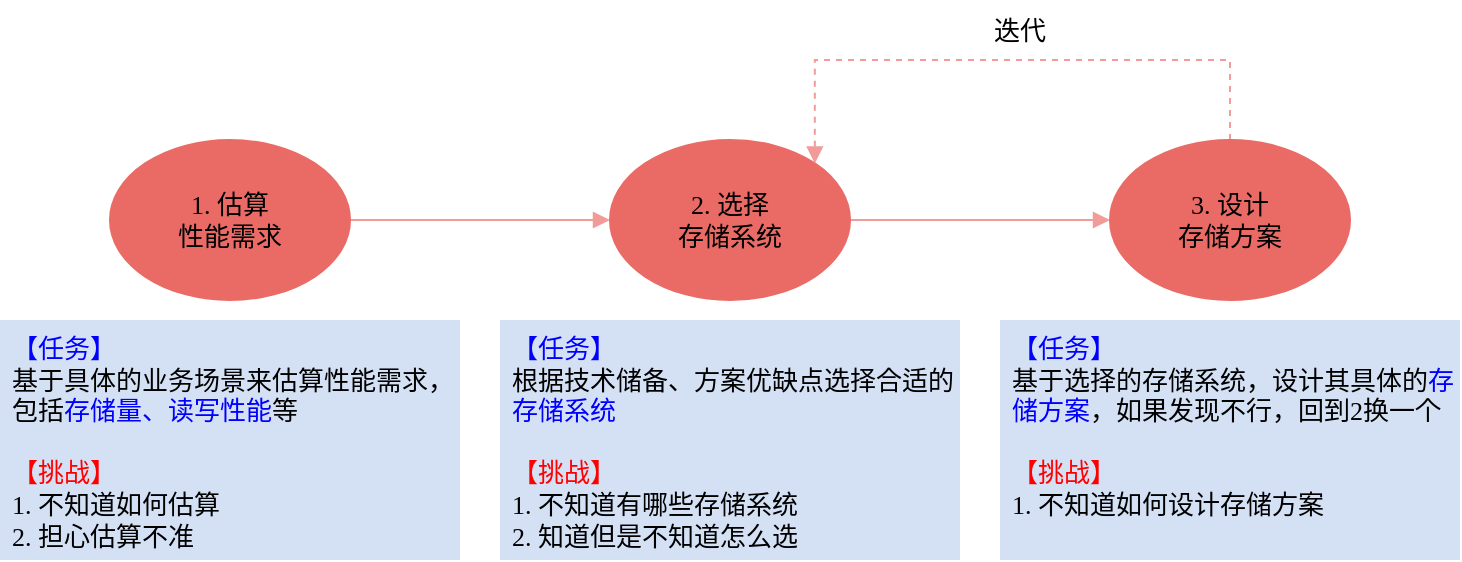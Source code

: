 <mxfile version="15.4.0" type="device" pages="9"><diagram id="Fu4EBCeR6cjjX1c1N6xg" name="Page-1"><mxGraphModel dx="1074" dy="954" grid="1" gridSize="10" guides="1" tooltips="1" connect="1" arrows="1" fold="1" page="1" pageScale="1" pageWidth="827" pageHeight="1169" math="0" shadow="0"><root><mxCell id="0"/><mxCell id="1" parent="0"/><mxCell id="uTWEm1vpcBjpSApE3KoW-8" style="edgeStyle=orthogonalEdgeStyle;rounded=0;orthogonalLoop=1;jettySize=auto;html=1;exitX=1;exitY=0.5;exitDx=0;exitDy=0;entryX=0;entryY=0.5;entryDx=0;entryDy=0;endArrow=block;endFill=1;fontSize=13;strokeColor=#F19C99;fontFamily=微软雅黑;" edge="1" parent="1" source="uTWEm1vpcBjpSApE3KoW-1" target="uTWEm1vpcBjpSApE3KoW-2"><mxGeometry relative="1" as="geometry"/></mxCell><mxCell id="uTWEm1vpcBjpSApE3KoW-1" value="1. 估算&lt;br style=&quot;font-size: 13px;&quot;&gt;性能需求" style="ellipse;whiteSpace=wrap;html=1;fontSize=13;fillColor=#EA6B66;strokeColor=#EA6B66;fontFamily=微软雅黑;" vertex="1" parent="1"><mxGeometry x="75" y="320" width="120" height="80" as="geometry"/></mxCell><mxCell id="uTWEm1vpcBjpSApE3KoW-9" style="edgeStyle=orthogonalEdgeStyle;rounded=0;orthogonalLoop=1;jettySize=auto;html=1;exitX=1;exitY=0.5;exitDx=0;exitDy=0;entryX=0;entryY=0.5;entryDx=0;entryDy=0;endArrow=block;endFill=1;fontSize=13;strokeColor=#F19C99;fontFamily=微软雅黑;" edge="1" parent="1" source="uTWEm1vpcBjpSApE3KoW-2" target="uTWEm1vpcBjpSApE3KoW-3"><mxGeometry relative="1" as="geometry"/></mxCell><mxCell id="uTWEm1vpcBjpSApE3KoW-2" value="2. 选择&lt;br style=&quot;font-size: 13px;&quot;&gt;存储系统" style="ellipse;whiteSpace=wrap;html=1;fontSize=13;fillColor=#EA6B66;strokeColor=#EA6B66;fontFamily=微软雅黑;" vertex="1" parent="1"><mxGeometry x="325" y="320" width="120" height="80" as="geometry"/></mxCell><mxCell id="uTWEm1vpcBjpSApE3KoW-10" style="edgeStyle=orthogonalEdgeStyle;rounded=0;orthogonalLoop=1;jettySize=auto;html=1;exitX=0.5;exitY=0;exitDx=0;exitDy=0;entryX=1;entryY=0;entryDx=0;entryDy=0;endArrow=block;endFill=1;fontSize=13;dashed=1;strokeColor=#F19C99;fontFamily=微软雅黑;" edge="1" parent="1" source="uTWEm1vpcBjpSApE3KoW-3" target="uTWEm1vpcBjpSApE3KoW-2"><mxGeometry relative="1" as="geometry"><Array as="points"><mxPoint x="590" y="280"/><mxPoint x="362" y="280"/></Array></mxGeometry></mxCell><mxCell id="uTWEm1vpcBjpSApE3KoW-3" value="3. 设计&lt;br style=&quot;font-size: 13px;&quot;&gt;存储方案" style="ellipse;whiteSpace=wrap;html=1;fontSize=13;fillColor=#EA6B66;strokeColor=#EA6B66;fontFamily=微软雅黑;" vertex="1" parent="1"><mxGeometry x="575" y="320" width="120" height="80" as="geometry"/></mxCell><mxCell id="uTWEm1vpcBjpSApE3KoW-5" value="&lt;font color=&quot;#0000ff&quot;&gt;【任务】&lt;/font&gt;&lt;br style=&quot;font-size: 13px&quot;&gt;基于具体的业务场景来估算性能需求，包括&lt;font color=&quot;#0000ff&quot;&gt;存储量、读写性能&lt;/font&gt;等&lt;br style=&quot;font-size: 13px&quot;&gt;&lt;br style=&quot;font-size: 13px&quot;&gt;&lt;font color=&quot;#ff0000&quot;&gt;【挑战】&lt;/font&gt;&lt;br style=&quot;font-size: 13px&quot;&gt;1. 不知道如何估算&lt;br style=&quot;font-size: 13px&quot;&gt;2. 担心估算不准" style="text;html=1;strokeColor=none;fillColor=#D4E1F5;align=left;verticalAlign=top;whiteSpace=wrap;rounded=0;fontSize=13;spacingLeft=4;spacingRight=3;fontFamily=微软雅黑;" vertex="1" parent="1"><mxGeometry x="20" y="410" width="230" height="120" as="geometry"/></mxCell><mxCell id="uTWEm1vpcBjpSApE3KoW-6" value="&lt;font color=&quot;#0000ff&quot;&gt;【任务】&lt;/font&gt;&lt;br style=&quot;font-size: 13px&quot;&gt;根据技术储备、方案优缺点选择合适的&lt;font color=&quot;#0000ff&quot;&gt;存储系统&lt;/font&gt;&lt;br style=&quot;font-size: 13px&quot;&gt;&lt;br style=&quot;font-size: 13px&quot;&gt;&lt;font color=&quot;#ff0000&quot;&gt;【挑战】&lt;/font&gt;&lt;br style=&quot;font-size: 13px&quot;&gt;1. 不知道有哪些存储系统&lt;br style=&quot;font-size: 13px&quot;&gt;2. 知道但是不知道怎么选" style="text;html=1;strokeColor=none;fillColor=#D4E1F5;align=left;verticalAlign=top;whiteSpace=wrap;rounded=0;fontSize=13;spacingLeft=4;spacingRight=3;fontFamily=微软雅黑;" vertex="1" parent="1"><mxGeometry x="270" y="410" width="230" height="120" as="geometry"/></mxCell><mxCell id="uTWEm1vpcBjpSApE3KoW-7" value="&lt;font color=&quot;#0000ff&quot;&gt;【任务】&lt;/font&gt;&lt;br style=&quot;font-size: 13px&quot;&gt;基于选择的存储系统，设计其具体的&lt;font color=&quot;#0000ff&quot;&gt;存储方案&lt;/font&gt;，如果发现不行，回到2换一个&lt;br style=&quot;font-size: 13px&quot;&gt;&lt;br style=&quot;font-size: 13px&quot;&gt;&lt;font color=&quot;#ff0000&quot;&gt;【挑战】&lt;/font&gt;&lt;br style=&quot;font-size: 13px&quot;&gt;1. 不知道如何设计存储方案" style="text;html=1;strokeColor=none;fillColor=#D4E1F5;align=left;verticalAlign=top;whiteSpace=wrap;rounded=0;fontSize=13;spacingLeft=4;spacingRight=0;fontFamily=微软雅黑;" vertex="1" parent="1"><mxGeometry x="520" y="410" width="230" height="120" as="geometry"/></mxCell><mxCell id="uTWEm1vpcBjpSApE3KoW-11" value="迭代" style="text;html=1;strokeColor=none;fillColor=none;align=center;verticalAlign=middle;whiteSpace=wrap;rounded=0;fontSize=13;fontFamily=微软雅黑;" vertex="1" parent="1"><mxGeometry x="500" y="250" width="60" height="30" as="geometry"/></mxCell></root></mxGraphModel></diagram><diagram id="szTef5pGvi8le0o8aJ3W" name="Page-2"><mxGraphModel dx="1074" dy="954" grid="1" gridSize="10" guides="1" tooltips="1" connect="1" arrows="1" fold="1" page="1" pageScale="1" pageWidth="827" pageHeight="1169" math="0" shadow="0"><root><mxCell id="glJ9SVf-aRQrPmxi1BbN-0"/><mxCell id="glJ9SVf-aRQrPmxi1BbN-1" parent="glJ9SVf-aRQrPmxi1BbN-0"/><mxCell id="SY8ddCzCDDklbcAoz7qj-8" value="&lt;b&gt;&lt;font style=&quot;font-size: 15px&quot;&gt;估算模型&lt;/font&gt;&lt;/b&gt;" style="rounded=0;whiteSpace=wrap;html=1;fontFamily=微软雅黑;fontSize=13;strokeColor=#E6E6E6;fillColor=#E6E6E6;verticalAlign=top;" vertex="1" parent="glJ9SVf-aRQrPmxi1BbN-1"><mxGeometry x="20" y="230" width="565" height="140" as="geometry"/></mxCell><mxCell id="SY8ddCzCDDklbcAoz7qj-9" style="edgeStyle=orthogonalEdgeStyle;rounded=0;orthogonalLoop=1;jettySize=auto;html=1;exitX=1;exitY=0.5;exitDx=0;exitDy=0;entryX=0;entryY=0.5;entryDx=0;entryDy=0;fontFamily=微软雅黑;fontSize=13;endArrow=block;endFill=1;strokeColor=#FFD966;" edge="1" parent="glJ9SVf-aRQrPmxi1BbN-1" source="SY8ddCzCDDklbcAoz7qj-0" target="SY8ddCzCDDklbcAoz7qj-1"><mxGeometry relative="1" as="geometry"><Array as="points"><mxPoint x="145" y="470"/><mxPoint x="145" y="430"/></Array></mxGeometry></mxCell><mxCell id="SY8ddCzCDDklbcAoz7qj-10" style="edgeStyle=orthogonalEdgeStyle;rounded=0;orthogonalLoop=1;jettySize=auto;html=1;exitX=1;exitY=0.5;exitDx=0;exitDy=0;entryX=0;entryY=0.5;entryDx=0;entryDy=0;fontFamily=微软雅黑;fontSize=13;endArrow=block;endFill=1;strokeColor=#FFD966;" edge="1" parent="glJ9SVf-aRQrPmxi1BbN-1" source="SY8ddCzCDDklbcAoz7qj-0" target="SY8ddCzCDDklbcAoz7qj-2"><mxGeometry relative="1" as="geometry"><Array as="points"><mxPoint x="145" y="470"/><mxPoint x="145" y="510"/></Array></mxGeometry></mxCell><mxCell id="SY8ddCzCDDklbcAoz7qj-0" value="架构师" style="ellipse;whiteSpace=wrap;html=1;aspect=fixed;fontFamily=微软雅黑;fontSize=13;strokeColor=#FF9999;fillColor=#FF9999;verticalAlign=middle;" vertex="1" parent="glJ9SVf-aRQrPmxi1BbN-1"><mxGeometry x="20" y="430" width="80" height="80" as="geometry"/></mxCell><mxCell id="SY8ddCzCDDklbcAoz7qj-1" value="2B业务：客户、解决方案架构师" style="rounded=0;whiteSpace=wrap;html=1;fontFamily=微软雅黑;fontSize=13;strokeColor=#D4E1F5;fillColor=#D4E1F5;verticalAlign=middle;align=left;spacingLeft=10;" vertex="1" parent="glJ9SVf-aRQrPmxi1BbN-1"><mxGeometry x="225" y="400" width="360" height="60" as="geometry"/></mxCell><mxCell id="SY8ddCzCDDklbcAoz7qj-2" value="2C业务：产品人员、运营人员、老板" style="rounded=0;whiteSpace=wrap;html=1;fontFamily=微软雅黑;fontSize=13;strokeColor=#D4E1F5;fillColor=#D4E1F5;verticalAlign=middle;align=left;spacingLeft=10;" vertex="1" parent="glJ9SVf-aRQrPmxi1BbN-1"><mxGeometry x="225" y="480" width="360" height="60" as="geometry"/></mxCell><mxCell id="SY8ddCzCDDklbcAoz7qj-6" style="edgeStyle=orthogonalEdgeStyle;rounded=0;orthogonalLoop=1;jettySize=auto;html=1;exitX=1;exitY=0.5;exitDx=0;exitDy=0;entryX=0;entryY=0.5;entryDx=0;entryDy=0;fontFamily=微软雅黑;fontSize=13;endArrow=block;endFill=1;strokeColor=#FF0000;" edge="1" parent="glJ9SVf-aRQrPmxi1BbN-1" source="SY8ddCzCDDklbcAoz7qj-3" target="SY8ddCzCDDklbcAoz7qj-4"><mxGeometry relative="1" as="geometry"/></mxCell><mxCell id="SY8ddCzCDDklbcAoz7qj-3" value="1.用户量预估" style="rounded=1;whiteSpace=wrap;html=1;fontFamily=微软雅黑;fontSize=13;strokeColor=#3399FF;fillColor=#3399FF;verticalAlign=middle;" vertex="1" parent="glJ9SVf-aRQrPmxi1BbN-1"><mxGeometry x="35" y="290" width="120" height="60" as="geometry"/></mxCell><mxCell id="SY8ddCzCDDklbcAoz7qj-7" style="edgeStyle=orthogonalEdgeStyle;rounded=0;orthogonalLoop=1;jettySize=auto;html=1;exitX=1;exitY=0.5;exitDx=0;exitDy=0;entryX=0;entryY=0.5;entryDx=0;entryDy=0;fontFamily=微软雅黑;fontSize=13;endArrow=block;endFill=1;strokeColor=#FF0000;" edge="1" parent="glJ9SVf-aRQrPmxi1BbN-1" source="SY8ddCzCDDklbcAoz7qj-4" target="SY8ddCzCDDklbcAoz7qj-5"><mxGeometry relative="1" as="geometry"/></mxCell><mxCell id="SY8ddCzCDDklbcAoz7qj-4" value="2.用户行为建模" style="rounded=1;whiteSpace=wrap;html=1;fontFamily=微软雅黑;fontSize=13;strokeColor=#3399FF;fillColor=#3399FF;verticalAlign=middle;" vertex="1" parent="glJ9SVf-aRQrPmxi1BbN-1"><mxGeometry x="245" y="290" width="120" height="60" as="geometry"/></mxCell><mxCell id="SY8ddCzCDDklbcAoz7qj-5" value="3.性能需求计算" style="rounded=1;whiteSpace=wrap;html=1;fontFamily=微软雅黑;fontSize=13;strokeColor=#3399FF;fillColor=#3399FF;verticalAlign=middle;" vertex="1" parent="glJ9SVf-aRQrPmxi1BbN-1"><mxGeometry x="445" y="290" width="120" height="60" as="geometry"/></mxCell><mxCell id="SY8ddCzCDDklbcAoz7qj-11" value="澄清" style="text;html=1;strokeColor=none;fillColor=none;align=center;verticalAlign=middle;whiteSpace=wrap;rounded=0;fontFamily=微软雅黑;fontSize=13;" vertex="1" parent="glJ9SVf-aRQrPmxi1BbN-1"><mxGeometry x="155" y="400" width="60" height="30" as="geometry"/></mxCell><mxCell id="SY8ddCzCDDklbcAoz7qj-13" value="决策" style="text;html=1;strokeColor=none;fillColor=none;align=center;verticalAlign=middle;whiteSpace=wrap;rounded=0;fontFamily=微软雅黑;fontSize=13;" vertex="1" parent="glJ9SVf-aRQrPmxi1BbN-1"><mxGeometry x="155" y="510" width="60" height="30" as="geometry"/></mxCell></root></mxGraphModel></diagram><diagram id="d0gQCPdOp0I-HI0-svj8" name="Page-3"><mxGraphModel dx="1074" dy="954" grid="1" gridSize="10" guides="1" tooltips="1" connect="1" arrows="1" fold="1" page="1" pageScale="1" pageWidth="827" pageHeight="1169" math="0" shadow="0"><root><mxCell id="-TieFjR3nxH-OKMPcfCV-0"/><mxCell id="-TieFjR3nxH-OKMPcfCV-1" parent="-TieFjR3nxH-OKMPcfCV-0"/><mxCell id="-TieFjR3nxH-OKMPcfCV-2" value="规划" style="ellipse;whiteSpace=wrap;html=1;aspect=fixed;fontFamily=微软雅黑;fontSize=13;strokeColor=#3399FF;fillColor=#3399FF;align=center;verticalAlign=middle;fontColor=#FFFFFF;" vertex="1" parent="-TieFjR3nxH-OKMPcfCV-1"><mxGeometry x="110" y="310" width="80" height="80" as="geometry"/></mxCell><mxCell id="-TieFjR3nxH-OKMPcfCV-3" value="推算" style="ellipse;whiteSpace=wrap;html=1;aspect=fixed;fontFamily=微软雅黑;fontSize=13;strokeColor=#3399FF;fillColor=#3399FF;align=center;verticalAlign=middle;fontColor=#FFFFFF;" vertex="1" parent="-TieFjR3nxH-OKMPcfCV-1"><mxGeometry x="330" y="310" width="80" height="80" as="geometry"/></mxCell><mxCell id="-TieFjR3nxH-OKMPcfCV-4" value="对比" style="ellipse;whiteSpace=wrap;html=1;aspect=fixed;fontFamily=微软雅黑;fontSize=13;strokeColor=#3399FF;fillColor=#3399FF;align=center;verticalAlign=middle;fontColor=#FFFFFF;" vertex="1" parent="-TieFjR3nxH-OKMPcfCV-1"><mxGeometry x="550" y="310" width="80" height="80" as="geometry"/></mxCell><mxCell id="-TieFjR3nxH-OKMPcfCV-5" value="根据成本、预算、目标等确定" style="rounded=0;whiteSpace=wrap;html=1;fontFamily=微软雅黑;fontSize=13;strokeColor=#D4E1F5;fillColor=#CCE5FF;align=center;verticalAlign=middle;fontColor=#EA6B66;" vertex="1" parent="-TieFjR3nxH-OKMPcfCV-1"><mxGeometry x="60" y="390" width="180" height="60" as="geometry"/></mxCell><mxCell id="-TieFjR3nxH-OKMPcfCV-6" value="基于已有数据推算" style="rounded=0;whiteSpace=wrap;html=1;fontFamily=微软雅黑;fontSize=13;strokeColor=#D4E1F5;fillColor=#CCE5FF;align=center;verticalAlign=middle;fontColor=#EA6B66;" vertex="1" parent="-TieFjR3nxH-OKMPcfCV-1"><mxGeometry x="280" y="390" width="180" height="60" as="geometry"/></mxCell><mxCell id="-TieFjR3nxH-OKMPcfCV-7" value="跟已有标杆进行对比" style="rounded=0;whiteSpace=wrap;html=1;fontFamily=微软雅黑;fontSize=13;strokeColor=#D4E1F5;fillColor=#CCE5FF;align=center;verticalAlign=middle;fontColor=#EA6B66;" vertex="1" parent="-TieFjR3nxH-OKMPcfCV-1"><mxGeometry x="500" y="390" width="180" height="60" as="geometry"/></mxCell></root></mxGraphModel></diagram><diagram id="cRifiCDYdwJU_tyQFwp_" name="Page-4"><mxGraphModel dx="1074" dy="954" grid="1" gridSize="10" guides="1" tooltips="1" connect="1" arrows="1" fold="1" page="1" pageScale="1" pageWidth="827" pageHeight="1169" math="0" shadow="0"><root><mxCell id="IaSHhVoX3cvteTvrpDxE-0"/><mxCell id="IaSHhVoX3cvteTvrpDxE-1" parent="IaSHhVoX3cvteTvrpDxE-0"/><mxCell id="IaSHhVoX3cvteTvrpDxE-2" value="行为" style="ellipse;whiteSpace=wrap;html=1;aspect=fixed;fontFamily=微软雅黑;fontSize=13;strokeColor=#3399FF;fillColor=#3399FF;align=center;verticalAlign=middle;fontColor=#FFFFFF;" vertex="1" parent="IaSHhVoX3cvteTvrpDxE-1"><mxGeometry x="110" y="310" width="80" height="80" as="geometry"/></mxCell><mxCell id="IaSHhVoX3cvteTvrpDxE-3" value="数量" style="ellipse;whiteSpace=wrap;html=1;aspect=fixed;fontFamily=微软雅黑;fontSize=13;strokeColor=#3399FF;fillColor=#3399FF;align=center;verticalAlign=middle;fontColor=#FFFFFF;" vertex="1" parent="IaSHhVoX3cvteTvrpDxE-1"><mxGeometry x="330" y="310" width="80" height="80" as="geometry"/></mxCell><mxCell id="IaSHhVoX3cvteTvrpDxE-4" value="频率" style="ellipse;whiteSpace=wrap;html=1;aspect=fixed;fontFamily=微软雅黑;fontSize=13;strokeColor=#3399FF;fillColor=#3399FF;align=center;verticalAlign=middle;fontColor=#FFFFFF;" vertex="1" parent="IaSHhVoX3cvteTvrpDxE-1"><mxGeometry x="550" y="310" width="80" height="80" as="geometry"/></mxCell><mxCell id="IaSHhVoX3cvteTvrpDxE-5" value="用户的典型行为" style="rounded=0;whiteSpace=wrap;html=1;fontFamily=微软雅黑;fontSize=13;strokeColor=#D4E1F5;fillColor=#CCE5FF;align=center;verticalAlign=middle;fontColor=#EA6B66;" vertex="1" parent="IaSHhVoX3cvteTvrpDxE-1"><mxGeometry x="60" y="390" width="180" height="60" as="geometry"/></mxCell><mxCell id="IaSHhVoX3cvteTvrpDxE-6" value="采取某种行为的用户数量" style="rounded=0;whiteSpace=wrap;html=1;fontFamily=微软雅黑;fontSize=13;strokeColor=#D4E1F5;fillColor=#CCE5FF;align=center;verticalAlign=middle;fontColor=#EA6B66;" vertex="1" parent="IaSHhVoX3cvteTvrpDxE-1"><mxGeometry x="280" y="390" width="180" height="60" as="geometry"/></mxCell><mxCell id="IaSHhVoX3cvteTvrpDxE-7" value="用户某种行为的频率" style="rounded=0;whiteSpace=wrap;html=1;fontFamily=微软雅黑;fontSize=13;strokeColor=#D4E1F5;fillColor=#CCE5FF;align=center;verticalAlign=middle;fontColor=#EA6B66;" vertex="1" parent="IaSHhVoX3cvteTvrpDxE-1"><mxGeometry x="500" y="390" width="180" height="60" as="geometry"/></mxCell></root></mxGraphModel></diagram><diagram id="GCzjeLYT0N6ZQCQ7u6Po" name="Page-5"><mxGraphModel dx="1074" dy="954" grid="1" gridSize="10" guides="1" tooltips="1" connect="1" arrows="1" fold="1" page="1" pageScale="1" pageWidth="827" pageHeight="1169" math="0" shadow="0"><root><mxCell id="ZMfM1bdO1T2Oabznd_tZ-0"/><mxCell id="ZMfM1bdO1T2Oabznd_tZ-1" parent="ZMfM1bdO1T2Oabznd_tZ-0"/><mxCell id="ZMfM1bdO1T2Oabznd_tZ-2" value="数据量" style="ellipse;whiteSpace=wrap;html=1;aspect=fixed;fontFamily=微软雅黑;fontSize=13;strokeColor=#3399FF;fillColor=#3399FF;align=center;verticalAlign=middle;fontColor=#FFFFFF;" vertex="1" parent="ZMfM1bdO1T2Oabznd_tZ-1"><mxGeometry x="95" y="310" width="80" height="80" as="geometry"/></mxCell><mxCell id="ZMfM1bdO1T2Oabznd_tZ-3" value="请求量" style="ellipse;whiteSpace=wrap;html=1;aspect=fixed;fontFamily=微软雅黑;fontSize=13;strokeColor=#3399FF;fillColor=#3399FF;align=center;verticalAlign=middle;fontColor=#FFFFFF;" vertex="1" parent="ZMfM1bdO1T2Oabznd_tZ-1"><mxGeometry x="345" y="310" width="80" height="80" as="geometry"/></mxCell><mxCell id="ZMfM1bdO1T2Oabznd_tZ-4" value="预留量" style="ellipse;whiteSpace=wrap;html=1;aspect=fixed;fontFamily=微软雅黑;fontSize=13;strokeColor=#EA6B66;fillColor=#EA6B66;align=center;verticalAlign=middle;fontColor=#FFFFFF;" vertex="1" parent="ZMfM1bdO1T2Oabznd_tZ-1"><mxGeometry x="595" y="310" width="80" height="80" as="geometry"/></mxCell><mxCell id="ZMfM1bdO1T2Oabznd_tZ-5" value="需要存储的数据总量（G）" style="rounded=0;whiteSpace=wrap;html=1;fontFamily=微软雅黑;fontSize=13;strokeColor=#D4E1F5;fillColor=#CCE5FF;align=center;verticalAlign=middle;fontColor=#EA6B66;" vertex="1" parent="ZMfM1bdO1T2Oabznd_tZ-1"><mxGeometry x="30" y="390" width="210" height="60" as="geometry"/></mxCell><mxCell id="ZMfM1bdO1T2Oabznd_tZ-6" value="对数据的读写请求量（TPS/QPS）" style="rounded=0;whiteSpace=wrap;html=1;fontFamily=微软雅黑;fontSize=13;strokeColor=#D4E1F5;fillColor=#CCE5FF;align=center;verticalAlign=middle;fontColor=#EA6B66;" vertex="1" parent="ZMfM1bdO1T2Oabznd_tZ-1"><mxGeometry x="280" y="390" width="210" height="60" as="geometry"/></mxCell><mxCell id="ZMfM1bdO1T2Oabznd_tZ-7" value="预留的增长空间" style="rounded=0;whiteSpace=wrap;html=1;fontFamily=微软雅黑;fontSize=13;strokeColor=#D4E1F5;fillColor=#CCE5FF;align=center;verticalAlign=middle;fontColor=#EA6B66;" vertex="1" parent="ZMfM1bdO1T2Oabznd_tZ-1"><mxGeometry x="530" y="390" width="210" height="60" as="geometry"/></mxCell><mxCell id="ZMfM1bdO1T2Oabznd_tZ-9" value="&lt;h1&gt;说明和技巧&lt;/h1&gt;&lt;p&gt;1. 并不是所有数据都一定要用同样的存储方式，例如当前数据和历史数据可以分开存储&lt;/p&gt;&lt;p&gt;2. TPS/QPS需要计算出以秒为单位的数值，并且计算“平均值”和“峰值”&lt;/p&gt;&lt;p&gt;3. 预留增长空间不能太大也不能太小，如果能做到线性伸缩是最好的&lt;/p&gt;" style="text;html=1;strokeColor=none;fillColor=none;spacing=5;spacingTop=-20;whiteSpace=wrap;overflow=hidden;rounded=0;fontFamily=微软雅黑;fontSize=13;fontColor=#000000;align=left;verticalAlign=middle;" vertex="1" parent="ZMfM1bdO1T2Oabznd_tZ-1"><mxGeometry x="30" y="470" width="710" height="130" as="geometry"/></mxCell></root></mxGraphModel></diagram><diagram id="EAbCfncqp3Lws7N4aVdN" name="Page-6"><mxGraphModel dx="1074" dy="954" grid="1" gridSize="10" guides="1" tooltips="1" connect="1" arrows="1" fold="1" page="1" pageScale="1" pageWidth="827" pageHeight="1169" math="0" shadow="0"><root><mxCell id="0WiGmtdo6qy5-X1slWS9-0"/><mxCell id="0WiGmtdo6qy5-X1slWS9-1" parent="0WiGmtdo6qy5-X1slWS9-0"/><mxCell id="0WiGmtdo6qy5-X1slWS9-9" style="edgeStyle=orthogonalEdgeStyle;rounded=0;orthogonalLoop=1;jettySize=auto;html=1;exitX=0.5;exitY=1;exitDx=0;exitDy=0;entryX=0.5;entryY=0;entryDx=0;entryDy=0;fontFamily=微软雅黑;fontSize=13;fontColor=#000000;endArrow=block;endFill=1;strokeColor=#FF99CC;" edge="1" parent="0WiGmtdo6qy5-X1slWS9-1" source="0WiGmtdo6qy5-X1slWS9-2" target="0WiGmtdo6qy5-X1slWS9-3"><mxGeometry relative="1" as="geometry"/></mxCell><mxCell id="0WiGmtdo6qy5-X1slWS9-2" value="存储性能估算结果" style="rounded=1;whiteSpace=wrap;html=1;fontFamily=微软雅黑;fontSize=13;fontColor=#000000;strokeColor=#D5E8D4;fillColor=#D5E8D4;align=center;verticalAlign=middle;" vertex="1" parent="0WiGmtdo6qy5-X1slWS9-1"><mxGeometry x="407.5" y="120" width="135" height="40" as="geometry"/></mxCell><mxCell id="0WiGmtdo6qy5-X1slWS9-10" style="edgeStyle=orthogonalEdgeStyle;rounded=0;orthogonalLoop=1;jettySize=auto;html=1;exitX=0;exitY=0.5;exitDx=0;exitDy=0;entryX=0.5;entryY=0;entryDx=0;entryDy=0;fontFamily=微软雅黑;fontSize=13;fontColor=#000000;endArrow=block;endFill=1;strokeColor=#FF99CC;" edge="1" parent="0WiGmtdo6qy5-X1slWS9-1" source="0WiGmtdo6qy5-X1slWS9-3" target="0WiGmtdo6qy5-X1slWS9-4"><mxGeometry relative="1" as="geometry"/></mxCell><mxCell id="0WiGmtdo6qy5-X1slWS9-14" style="edgeStyle=orthogonalEdgeStyle;rounded=0;orthogonalLoop=1;jettySize=auto;html=1;exitX=1;exitY=0.5;exitDx=0;exitDy=0;entryX=0.5;entryY=0;entryDx=0;entryDy=0;fontFamily=微软雅黑;fontSize=13;fontColor=#000000;endArrow=block;endFill=1;strokeColor=#FF99CC;" edge="1" parent="0WiGmtdo6qy5-X1slWS9-1" source="0WiGmtdo6qy5-X1slWS9-3" target="0WiGmtdo6qy5-X1slWS9-8"><mxGeometry relative="1" as="geometry"/></mxCell><mxCell id="0WiGmtdo6qy5-X1slWS9-3" value="单机能否&lt;font color=&quot;#3399ff&quot;&gt;存&lt;br&gt;储&lt;/font&gt;所有数据" style="rhombus;whiteSpace=wrap;html=1;fontFamily=微软雅黑;fontSize=13;fontColor=#000000;strokeColor=#F19C99;fillColor=#F19C99;align=center;verticalAlign=middle;" vertex="1" parent="0WiGmtdo6qy5-X1slWS9-1"><mxGeometry x="412.5" y="190" width="125" height="60" as="geometry"/></mxCell><mxCell id="0WiGmtdo6qy5-X1slWS9-11" style="edgeStyle=orthogonalEdgeStyle;rounded=0;orthogonalLoop=1;jettySize=auto;html=1;exitX=0;exitY=0.5;exitDx=0;exitDy=0;entryX=0.5;entryY=0;entryDx=0;entryDy=0;fontFamily=微软雅黑;fontSize=13;fontColor=#000000;endArrow=block;endFill=1;strokeColor=#FF99CC;" edge="1" parent="0WiGmtdo6qy5-X1slWS9-1" source="0WiGmtdo6qy5-X1slWS9-4" target="0WiGmtdo6qy5-X1slWS9-5"><mxGeometry relative="1" as="geometry"/></mxCell><mxCell id="0WiGmtdo6qy5-X1slWS9-15" style="edgeStyle=orthogonalEdgeStyle;rounded=0;orthogonalLoop=1;jettySize=auto;html=1;exitX=1;exitY=0.5;exitDx=0;exitDy=0;entryX=0.5;entryY=0;entryDx=0;entryDy=0;fontFamily=微软雅黑;fontSize=13;fontColor=#000000;endArrow=block;endFill=1;strokeColor=#FF99CC;" edge="1" parent="0WiGmtdo6qy5-X1slWS9-1" source="0WiGmtdo6qy5-X1slWS9-4" target="0WiGmtdo6qy5-X1slWS9-8"><mxGeometry relative="1" as="geometry"/></mxCell><mxCell id="0WiGmtdo6qy5-X1slWS9-4" value="单机能否支&lt;br&gt;撑&lt;font color=&quot;#3399ff&quot;&gt;写性能&lt;/font&gt;" style="rhombus;whiteSpace=wrap;html=1;fontFamily=微软雅黑;fontSize=13;fontColor=#000000;strokeColor=#F19C99;fillColor=#F19C99;align=center;verticalAlign=middle;" vertex="1" parent="0WiGmtdo6qy5-X1slWS9-1"><mxGeometry x="300" y="270" width="125" height="60" as="geometry"/></mxCell><mxCell id="0WiGmtdo6qy5-X1slWS9-12" style="edgeStyle=orthogonalEdgeStyle;rounded=0;orthogonalLoop=1;jettySize=auto;html=1;exitX=0;exitY=0.5;exitDx=0;exitDy=0;entryX=0.5;entryY=0;entryDx=0;entryDy=0;fontFamily=微软雅黑;fontSize=13;fontColor=#000000;endArrow=block;endFill=1;strokeColor=#FF99CC;" edge="1" parent="0WiGmtdo6qy5-X1slWS9-1" target="0WiGmtdo6qy5-X1slWS9-6"><mxGeometry relative="1" as="geometry"><mxPoint x="225" y="370" as="sourcePoint"/></mxGeometry></mxCell><mxCell id="0WiGmtdo6qy5-X1slWS9-13" style="edgeStyle=orthogonalEdgeStyle;rounded=0;orthogonalLoop=1;jettySize=auto;html=1;exitX=1;exitY=0.5;exitDx=0;exitDy=0;entryX=0.5;entryY=0;entryDx=0;entryDy=0;fontFamily=微软雅黑;fontSize=13;fontColor=#000000;endArrow=block;endFill=1;strokeColor=#FF99CC;" edge="1" parent="0WiGmtdo6qy5-X1slWS9-1" source="0WiGmtdo6qy5-X1slWS9-5" target="0WiGmtdo6qy5-X1slWS9-7"><mxGeometry relative="1" as="geometry"/></mxCell><mxCell id="0WiGmtdo6qy5-X1slWS9-5" value="单机能否支&lt;br&gt;撑&lt;font color=&quot;#3399ff&quot;&gt;读性能&lt;/font&gt;" style="rhombus;whiteSpace=wrap;html=1;fontFamily=微软雅黑;fontSize=13;fontColor=#000000;strokeColor=#F19C99;fillColor=#F19C99;align=center;verticalAlign=middle;" vertex="1" parent="0WiGmtdo6qy5-X1slWS9-1"><mxGeometry x="195" y="340" width="125" height="60" as="geometry"/></mxCell><mxCell id="0WiGmtdo6qy5-X1slWS9-23" style="edgeStyle=orthogonalEdgeStyle;rounded=0;orthogonalLoop=1;jettySize=auto;html=1;exitX=1;exitY=0.5;exitDx=0;exitDy=0;entryX=0.5;entryY=0;entryDx=0;entryDy=0;fontFamily=微软雅黑;fontSize=13;fontColor=#000000;endArrow=block;endFill=1;strokeColor=#FF99CC;" edge="1" parent="0WiGmtdo6qy5-X1slWS9-1" source="0WiGmtdo6qy5-X1slWS9-6" target="0WiGmtdo6qy5-X1slWS9-17"><mxGeometry relative="1" as="geometry"/></mxCell><mxCell id="0WiGmtdo6qy5-X1slWS9-24" style="edgeStyle=orthogonalEdgeStyle;rounded=0;orthogonalLoop=1;jettySize=auto;html=1;exitX=0;exitY=0.5;exitDx=0;exitDy=0;entryX=0.5;entryY=0;entryDx=0;entryDy=0;fontFamily=微软雅黑;fontSize=13;fontColor=#000000;endArrow=block;endFill=1;strokeColor=#FF99CC;" edge="1" parent="0WiGmtdo6qy5-X1slWS9-1" source="0WiGmtdo6qy5-X1slWS9-6" target="0WiGmtdo6qy5-X1slWS9-16"><mxGeometry relative="1" as="geometry"/></mxCell><mxCell id="0WiGmtdo6qy5-X1slWS9-6" value="是否需要&lt;br&gt;&lt;font color=&quot;#3399ff&quot;&gt;自动切换&lt;/font&gt;" style="rhombus;whiteSpace=wrap;html=1;fontFamily=微软雅黑;fontSize=13;fontColor=#000000;strokeColor=#F19C99;fillColor=#F19C99;align=center;verticalAlign=middle;" vertex="1" parent="0WiGmtdo6qy5-X1slWS9-1"><mxGeometry x="70" y="420" width="125" height="60" as="geometry"/></mxCell><mxCell id="0WiGmtdo6qy5-X1slWS9-25" style="edgeStyle=orthogonalEdgeStyle;rounded=0;orthogonalLoop=1;jettySize=auto;html=1;exitX=0.5;exitY=1;exitDx=0;exitDy=0;entryX=0.5;entryY=0;entryDx=0;entryDy=0;fontFamily=微软雅黑;fontSize=13;fontColor=#000000;endArrow=block;endFill=1;strokeColor=#FF99CC;" edge="1" parent="0WiGmtdo6qy5-X1slWS9-1" source="0WiGmtdo6qy5-X1slWS9-7" target="0WiGmtdo6qy5-X1slWS9-19"><mxGeometry relative="1" as="geometry"/></mxCell><mxCell id="0WiGmtdo6qy5-X1slWS9-26" style="edgeStyle=orthogonalEdgeStyle;rounded=0;orthogonalLoop=1;jettySize=auto;html=1;exitX=1;exitY=0.5;exitDx=0;exitDy=0;entryX=0.5;entryY=0;entryDx=0;entryDy=0;fontFamily=微软雅黑;fontSize=13;fontColor=#000000;endArrow=block;endFill=1;strokeColor=#FF99CC;" edge="1" parent="0WiGmtdo6qy5-X1slWS9-1" source="0WiGmtdo6qy5-X1slWS9-7" target="0WiGmtdo6qy5-X1slWS9-20"><mxGeometry relative="1" as="geometry"/></mxCell><mxCell id="0WiGmtdo6qy5-X1slWS9-27" style="edgeStyle=orthogonalEdgeStyle;rounded=0;orthogonalLoop=1;jettySize=auto;html=1;exitX=0;exitY=0.5;exitDx=0;exitDy=0;entryX=0.5;entryY=0;entryDx=0;entryDy=0;fontFamily=微软雅黑;fontSize=13;fontColor=#000000;endArrow=block;endFill=1;strokeColor=#FF99CC;" edge="1" parent="0WiGmtdo6qy5-X1slWS9-1" source="0WiGmtdo6qy5-X1slWS9-7" target="0WiGmtdo6qy5-X1slWS9-18"><mxGeometry relative="1" as="geometry"/></mxCell><mxCell id="0WiGmtdo6qy5-X1slWS9-7" value="是否需要&lt;br&gt;&lt;font color=&quot;#3399ff&quot;&gt;自动切换&lt;/font&gt;" style="rhombus;whiteSpace=wrap;html=1;fontFamily=微软雅黑;fontSize=13;fontColor=#000000;strokeColor=#F19C99;fillColor=#F19C99;align=center;verticalAlign=middle;" vertex="1" parent="0WiGmtdo6qy5-X1slWS9-1"><mxGeometry x="352" y="420" width="125" height="60" as="geometry"/></mxCell><mxCell id="0WiGmtdo6qy5-X1slWS9-28" style="edgeStyle=orthogonalEdgeStyle;rounded=0;orthogonalLoop=1;jettySize=auto;html=1;exitX=0;exitY=0.5;exitDx=0;exitDy=0;entryX=0.5;entryY=0;entryDx=0;entryDy=0;fontFamily=微软雅黑;fontSize=13;fontColor=#000000;endArrow=block;endFill=1;strokeColor=#FF99CC;" edge="1" parent="0WiGmtdo6qy5-X1slWS9-1" source="0WiGmtdo6qy5-X1slWS9-8" target="0WiGmtdo6qy5-X1slWS9-21"><mxGeometry relative="1" as="geometry"/></mxCell><mxCell id="0WiGmtdo6qy5-X1slWS9-29" style="edgeStyle=orthogonalEdgeStyle;rounded=0;orthogonalLoop=1;jettySize=auto;html=1;exitX=1;exitY=0.5;exitDx=0;exitDy=0;entryX=0.5;entryY=0;entryDx=0;entryDy=0;fontFamily=微软雅黑;fontSize=13;fontColor=#000000;endArrow=block;endFill=1;strokeColor=#FF99CC;" edge="1" parent="0WiGmtdo6qy5-X1slWS9-1" source="0WiGmtdo6qy5-X1slWS9-8" target="0WiGmtdo6qy5-X1slWS9-22"><mxGeometry relative="1" as="geometry"/></mxCell><mxCell id="0WiGmtdo6qy5-X1slWS9-8" value="是否需要&lt;br&gt;&lt;font color=&quot;#3399ff&quot;&gt;分区部署&lt;/font&gt;" style="rhombus;whiteSpace=wrap;html=1;fontFamily=微软雅黑;fontSize=13;fontColor=#000000;strokeColor=#F19C99;fillColor=#F19C99;align=center;verticalAlign=middle;" vertex="1" parent="0WiGmtdo6qy5-X1slWS9-1"><mxGeometry x="637" y="340" width="125" height="60" as="geometry"/></mxCell><mxCell id="0WiGmtdo6qy5-X1slWS9-16" value="主备切换" style="ellipse;whiteSpace=wrap;html=1;fontFamily=微软雅黑;fontSize=13;fontColor=#FFFFFF;strokeColor=#3399FF;fillColor=#3399FF;align=center;verticalAlign=middle;" vertex="1" parent="0WiGmtdo6qy5-X1slWS9-1"><mxGeometry y="520" width="90" height="50" as="geometry"/></mxCell><mxCell id="0WiGmtdo6qy5-X1slWS9-17" value="主备复制" style="ellipse;whiteSpace=wrap;html=1;fontFamily=微软雅黑;fontSize=13;fontColor=#FFFFFF;strokeColor=#3399FF;fillColor=#3399FF;align=center;verticalAlign=middle;" vertex="1" parent="0WiGmtdo6qy5-X1slWS9-1"><mxGeometry x="170" y="520" width="90" height="50" as="geometry"/></mxCell><mxCell id="0WiGmtdo6qy5-X1slWS9-18" value="主从切换" style="ellipse;whiteSpace=wrap;html=1;fontFamily=微软雅黑;fontSize=13;fontColor=#FFFFFF;strokeColor=#3399FF;fillColor=#3399FF;align=center;verticalAlign=middle;" vertex="1" parent="0WiGmtdo6qy5-X1slWS9-1"><mxGeometry x="272" y="520" width="90" height="50" as="geometry"/></mxCell><mxCell id="0WiGmtdo6qy5-X1slWS9-19" value="集群选举" style="ellipse;whiteSpace=wrap;html=1;fontFamily=微软雅黑;fontSize=13;fontColor=#FFFFFF;strokeColor=#3399FF;fillColor=#3399FF;align=center;verticalAlign=middle;" vertex="1" parent="0WiGmtdo6qy5-X1slWS9-1"><mxGeometry x="369.5" y="520" width="90" height="50" as="geometry"/></mxCell><mxCell id="0WiGmtdo6qy5-X1slWS9-20" value="主从复制" style="ellipse;whiteSpace=wrap;html=1;fontFamily=微软雅黑;fontSize=13;fontColor=#FFFFFF;strokeColor=#3399FF;fillColor=#3399FF;align=center;verticalAlign=middle;" vertex="1" parent="0WiGmtdo6qy5-X1slWS9-1"><mxGeometry x="466" y="520" width="90" height="50" as="geometry"/></mxCell><mxCell id="0WiGmtdo6qy5-X1slWS9-21" value="分区架构" style="ellipse;whiteSpace=wrap;html=1;fontFamily=微软雅黑;fontSize=13;fontColor=#FFFFFF;strokeColor=#3399FF;fillColor=#3399FF;align=center;verticalAlign=middle;" vertex="1" parent="0WiGmtdo6qy5-X1slWS9-1"><mxGeometry x="567" y="520" width="90" height="50" as="geometry"/></mxCell><mxCell id="0WiGmtdo6qy5-X1slWS9-22" value="分片架构" style="ellipse;whiteSpace=wrap;html=1;fontFamily=微软雅黑;fontSize=13;fontColor=#FFFFFF;strokeColor=#3399FF;fillColor=#3399FF;align=center;verticalAlign=middle;" vertex="1" parent="0WiGmtdo6qy5-X1slWS9-1"><mxGeometry x="737" y="520" width="90" height="50" as="geometry"/></mxCell><mxCell id="0WiGmtdo6qy5-X1slWS9-30" value="否" style="text;html=1;strokeColor=none;fillColor=none;align=center;verticalAlign=middle;whiteSpace=wrap;rounded=0;fontFamily=微软雅黑;fontSize=13;fontColor=#000000;" vertex="1" parent="0WiGmtdo6qy5-X1slWS9-1"><mxGeometry x="620" y="190" width="20" height="30" as="geometry"/></mxCell><mxCell id="0WiGmtdo6qy5-X1slWS9-31" value="是" style="text;html=1;strokeColor=none;fillColor=none;align=center;verticalAlign=middle;whiteSpace=wrap;rounded=0;fontFamily=微软雅黑;fontSize=13;fontColor=#000000;" vertex="1" parent="0WiGmtdo6qy5-X1slWS9-1"><mxGeometry x="380" y="190" width="20" height="30" as="geometry"/></mxCell><mxCell id="0WiGmtdo6qy5-X1slWS9-32" value="是" style="text;html=1;strokeColor=none;fillColor=none;align=center;verticalAlign=middle;whiteSpace=wrap;rounded=0;fontFamily=微软雅黑;fontSize=13;fontColor=#000000;" vertex="1" parent="0WiGmtdo6qy5-X1slWS9-1"><mxGeometry x="264" y="270" width="20" height="30" as="geometry"/></mxCell><mxCell id="0WiGmtdo6qy5-X1slWS9-33" value="是" style="text;html=1;strokeColor=none;fillColor=none;align=center;verticalAlign=middle;whiteSpace=wrap;rounded=0;fontFamily=微软雅黑;fontSize=13;fontColor=#000000;" vertex="1" parent="0WiGmtdo6qy5-X1slWS9-1"><mxGeometry x="140" y="340" width="20" height="30" as="geometry"/></mxCell><mxCell id="0WiGmtdo6qy5-X1slWS9-34" value="是" style="text;html=1;strokeColor=none;fillColor=none;align=center;verticalAlign=middle;whiteSpace=wrap;rounded=0;fontFamily=微软雅黑;fontSize=13;fontColor=#000000;" vertex="1" parent="0WiGmtdo6qy5-X1slWS9-1"><mxGeometry x="50" y="420" width="20" height="30" as="geometry"/></mxCell><mxCell id="0WiGmtdo6qy5-X1slWS9-35" value="否" style="text;html=1;strokeColor=none;fillColor=none;align=center;verticalAlign=middle;whiteSpace=wrap;rounded=0;fontFamily=微软雅黑;fontSize=13;fontColor=#000000;" vertex="1" parent="0WiGmtdo6qy5-X1slWS9-1"><mxGeometry x="195" y="420" width="20" height="30" as="geometry"/></mxCell><mxCell id="0WiGmtdo6qy5-X1slWS9-36" value="是" style="text;html=1;strokeColor=none;fillColor=none;align=center;verticalAlign=middle;whiteSpace=wrap;rounded=0;fontFamily=微软雅黑;fontSize=13;fontColor=#000000;" vertex="1" parent="0WiGmtdo6qy5-X1slWS9-1"><mxGeometry x="322" y="420" width="20" height="30" as="geometry"/></mxCell><mxCell id="0WiGmtdo6qy5-X1slWS9-37" value="是" style="text;html=1;strokeColor=none;fillColor=none;align=center;verticalAlign=middle;whiteSpace=wrap;rounded=0;fontFamily=微软雅黑;fontSize=13;fontColor=#000000;" vertex="1" parent="0WiGmtdo6qy5-X1slWS9-1"><mxGeometry x="389.5" y="480" width="20" height="30" as="geometry"/></mxCell><mxCell id="0WiGmtdo6qy5-X1slWS9-38" value="否" style="text;html=1;strokeColor=none;fillColor=none;align=center;verticalAlign=middle;whiteSpace=wrap;rounded=0;fontFamily=微软雅黑;fontSize=13;fontColor=#000000;" vertex="1" parent="0WiGmtdo6qy5-X1slWS9-1"><mxGeometry x="492" y="420" width="20" height="30" as="geometry"/></mxCell><mxCell id="0WiGmtdo6qy5-X1slWS9-39" value="否" style="text;html=1;strokeColor=none;fillColor=none;align=center;verticalAlign=middle;whiteSpace=wrap;rounded=0;fontFamily=微软雅黑;fontSize=13;fontColor=#000000;" vertex="1" parent="0WiGmtdo6qy5-X1slWS9-1"><mxGeometry x="350" y="340" width="20" height="30" as="geometry"/></mxCell><mxCell id="0WiGmtdo6qy5-X1slWS9-40" value="否" style="text;html=1;strokeColor=none;fillColor=none;align=center;verticalAlign=middle;whiteSpace=wrap;rounded=0;fontFamily=微软雅黑;fontSize=13;fontColor=#000000;" vertex="1" parent="0WiGmtdo6qy5-X1slWS9-1"><mxGeometry x="542.5" y="270" width="20" height="30" as="geometry"/></mxCell><mxCell id="0WiGmtdo6qy5-X1slWS9-41" value="否" style="text;html=1;strokeColor=none;fillColor=none;align=center;verticalAlign=middle;whiteSpace=wrap;rounded=0;fontFamily=微软雅黑;fontSize=13;fontColor=#000000;" vertex="1" parent="0WiGmtdo6qy5-X1slWS9-1"><mxGeometry x="762" y="340" width="20" height="30" as="geometry"/></mxCell><mxCell id="0WiGmtdo6qy5-X1slWS9-42" value="否" style="text;html=1;strokeColor=none;fillColor=none;align=center;verticalAlign=middle;whiteSpace=wrap;rounded=0;fontFamily=微软雅黑;fontSize=13;fontColor=#000000;" vertex="1" parent="0WiGmtdo6qy5-X1slWS9-1"><mxGeometry x="617" y="340" width="20" height="30" as="geometry"/></mxCell></root></mxGraphModel></diagram><diagram id="vm3F2l2veGvzQXtbtZRI" name="Page-7"><mxGraphModel dx="1074" dy="954" grid="1" gridSize="10" guides="1" tooltips="1" connect="1" arrows="1" fold="1" page="1" pageScale="1" pageWidth="827" pageHeight="1169" math="0" shadow="0"><root><mxCell id="ST8Xw3wPN5jl4dR049aF-0"/><mxCell id="ST8Xw3wPN5jl4dR049aF-1" parent="ST8Xw3wPN5jl4dR049aF-0"/><mxCell id="ST8Xw3wPN5jl4dR049aF-22" style="edgeStyle=orthogonalEdgeStyle;rounded=0;orthogonalLoop=1;jettySize=auto;html=1;exitX=0.5;exitY=1;exitDx=0;exitDy=0;entryX=0.5;entryY=0;entryDx=0;entryDy=0;fontFamily=微软雅黑;fontSize=13;fontColor=#000000;endArrow=block;endFill=1;strokeColor=#FF99CC;" edge="1" parent="ST8Xw3wPN5jl4dR049aF-1" source="ST8Xw3wPN5jl4dR049aF-2" target="ST8Xw3wPN5jl4dR049aF-4"><mxGeometry relative="1" as="geometry"/></mxCell><mxCell id="ST8Xw3wPN5jl4dR049aF-23" style="edgeStyle=orthogonalEdgeStyle;rounded=0;orthogonalLoop=1;jettySize=auto;html=1;exitX=0;exitY=0.5;exitDx=0;exitDy=0;entryX=0.5;entryY=0;entryDx=0;entryDy=0;fontFamily=微软雅黑;fontSize=13;fontColor=#000000;endArrow=block;endFill=1;strokeColor=#FF99CC;" edge="1" parent="ST8Xw3wPN5jl4dR049aF-1" source="ST8Xw3wPN5jl4dR049aF-2" target="ST8Xw3wPN5jl4dR049aF-3"><mxGeometry relative="1" as="geometry"/></mxCell><mxCell id="ST8Xw3wPN5jl4dR049aF-24" style="edgeStyle=orthogonalEdgeStyle;rounded=0;orthogonalLoop=1;jettySize=auto;html=1;exitX=1;exitY=0.5;exitDx=0;exitDy=0;entryX=0.5;entryY=0;entryDx=0;entryDy=0;fontFamily=微软雅黑;fontSize=13;fontColor=#000000;endArrow=block;endFill=1;strokeColor=#FF99CC;" edge="1" parent="ST8Xw3wPN5jl4dR049aF-1" source="ST8Xw3wPN5jl4dR049aF-2" target="ST8Xw3wPN5jl4dR049aF-5"><mxGeometry relative="1" as="geometry"/></mxCell><mxCell id="ST8Xw3wPN5jl4dR049aF-2" value="存储系统" style="ellipse;whiteSpace=wrap;html=1;fontFamily=微软雅黑;fontSize=13;fontColor=#FFFFFF;strokeColor=#3399FF;fillColor=#3399FF;align=center;verticalAlign=middle;" vertex="1" parent="ST8Xw3wPN5jl4dR049aF-1"><mxGeometry x="370" y="230" width="100" height="60" as="geometry"/></mxCell><mxCell id="ST8Xw3wPN5jl4dR049aF-25" style="edgeStyle=orthogonalEdgeStyle;rounded=0;orthogonalLoop=1;jettySize=auto;html=1;exitX=0.5;exitY=1;exitDx=0;exitDy=0;entryX=0.5;entryY=0;entryDx=0;entryDy=0;fontFamily=微软雅黑;fontSize=13;fontColor=#000000;endArrow=block;endFill=1;strokeColor=#FF99CC;" edge="1" parent="ST8Xw3wPN5jl4dR049aF-1" source="ST8Xw3wPN5jl4dR049aF-3" target="ST8Xw3wPN5jl4dR049aF-6"><mxGeometry relative="1" as="geometry"/></mxCell><mxCell id="ST8Xw3wPN5jl4dR049aF-26" style="edgeStyle=orthogonalEdgeStyle;rounded=0;orthogonalLoop=1;jettySize=auto;html=1;exitX=0.5;exitY=1;exitDx=0;exitDy=0;entryX=0.5;entryY=0;entryDx=0;entryDy=0;fontFamily=微软雅黑;fontSize=13;fontColor=#000000;endArrow=block;endFill=1;strokeColor=#FF99CC;" edge="1" parent="ST8Xw3wPN5jl4dR049aF-1" source="ST8Xw3wPN5jl4dR049aF-3" target="ST8Xw3wPN5jl4dR049aF-10"><mxGeometry relative="1" as="geometry"/></mxCell><mxCell id="ST8Xw3wPN5jl4dR049aF-3" value="SQL" style="rounded=1;whiteSpace=wrap;html=1;fontFamily=微软雅黑;fontSize=13;fontColor=#000000;strokeColor=#D5E8D4;fillColor=#D5E8D4;align=center;verticalAlign=middle;" vertex="1" parent="ST8Xw3wPN5jl4dR049aF-1"><mxGeometry x="120" y="330" width="120" height="50" as="geometry"/></mxCell><mxCell id="ST8Xw3wPN5jl4dR049aF-27" style="edgeStyle=orthogonalEdgeStyle;rounded=0;orthogonalLoop=1;jettySize=auto;html=1;exitX=0.5;exitY=1;exitDx=0;exitDy=0;entryX=0;entryY=0.5;entryDx=0;entryDy=0;fontFamily=微软雅黑;fontSize=13;fontColor=#000000;endArrow=block;endFill=1;strokeColor=#FF99CC;" edge="1" parent="ST8Xw3wPN5jl4dR049aF-1" source="ST8Xw3wPN5jl4dR049aF-4" target="ST8Xw3wPN5jl4dR049aF-14"><mxGeometry relative="1" as="geometry"/></mxCell><mxCell id="ST8Xw3wPN5jl4dR049aF-28" style="edgeStyle=orthogonalEdgeStyle;rounded=0;orthogonalLoop=1;jettySize=auto;html=1;exitX=0.5;exitY=1;exitDx=0;exitDy=0;entryX=0;entryY=0.5;entryDx=0;entryDy=0;fontFamily=微软雅黑;fontSize=13;fontColor=#000000;endArrow=block;endFill=1;strokeColor=#FF99CC;" edge="1" parent="ST8Xw3wPN5jl4dR049aF-1" source="ST8Xw3wPN5jl4dR049aF-4" target="ST8Xw3wPN5jl4dR049aF-15"><mxGeometry relative="1" as="geometry"/></mxCell><mxCell id="ST8Xw3wPN5jl4dR049aF-29" style="edgeStyle=orthogonalEdgeStyle;rounded=0;orthogonalLoop=1;jettySize=auto;html=1;exitX=0.5;exitY=1;exitDx=0;exitDy=0;entryX=0;entryY=0.5;entryDx=0;entryDy=0;fontFamily=微软雅黑;fontSize=13;fontColor=#000000;endArrow=block;endFill=1;strokeColor=#FF99CC;" edge="1" parent="ST8Xw3wPN5jl4dR049aF-1" source="ST8Xw3wPN5jl4dR049aF-4" target="ST8Xw3wPN5jl4dR049aF-16"><mxGeometry relative="1" as="geometry"/></mxCell><mxCell id="ST8Xw3wPN5jl4dR049aF-30" style="edgeStyle=orthogonalEdgeStyle;rounded=0;orthogonalLoop=1;jettySize=auto;html=1;exitX=0.5;exitY=1;exitDx=0;exitDy=0;entryX=0;entryY=0.5;entryDx=0;entryDy=0;fontFamily=微软雅黑;fontSize=13;fontColor=#000000;endArrow=block;endFill=1;strokeColor=#FF99CC;" edge="1" parent="ST8Xw3wPN5jl4dR049aF-1" source="ST8Xw3wPN5jl4dR049aF-4" target="ST8Xw3wPN5jl4dR049aF-17"><mxGeometry relative="1" as="geometry"/></mxCell><mxCell id="ST8Xw3wPN5jl4dR049aF-4" value="NoSQL" style="rounded=1;whiteSpace=wrap;html=1;fontFamily=微软雅黑;fontSize=13;fontColor=#000000;strokeColor=#D5E8D4;fillColor=#D5E8D4;align=center;verticalAlign=middle;" vertex="1" parent="ST8Xw3wPN5jl4dR049aF-1"><mxGeometry x="360" y="330" width="120" height="50" as="geometry"/></mxCell><mxCell id="ST8Xw3wPN5jl4dR049aF-31" style="edgeStyle=orthogonalEdgeStyle;rounded=0;orthogonalLoop=1;jettySize=auto;html=1;exitX=0.5;exitY=1;exitDx=0;exitDy=0;entryX=0;entryY=0.5;entryDx=0;entryDy=0;fontFamily=微软雅黑;fontSize=13;fontColor=#000000;endArrow=block;endFill=1;strokeColor=#FF99CC;" edge="1" parent="ST8Xw3wPN5jl4dR049aF-1" source="ST8Xw3wPN5jl4dR049aF-5" target="ST8Xw3wPN5jl4dR049aF-18"><mxGeometry relative="1" as="geometry"/></mxCell><mxCell id="ST8Xw3wPN5jl4dR049aF-33" style="edgeStyle=orthogonalEdgeStyle;rounded=0;orthogonalLoop=1;jettySize=auto;html=1;exitX=0.5;exitY=1;exitDx=0;exitDy=0;entryX=0;entryY=0.5;entryDx=0;entryDy=0;fontFamily=微软雅黑;fontSize=13;fontColor=#000000;endArrow=block;endFill=1;strokeColor=#FF99CC;" edge="1" parent="ST8Xw3wPN5jl4dR049aF-1" source="ST8Xw3wPN5jl4dR049aF-5" target="ST8Xw3wPN5jl4dR049aF-19"><mxGeometry relative="1" as="geometry"/></mxCell><mxCell id="ST8Xw3wPN5jl4dR049aF-34" style="edgeStyle=orthogonalEdgeStyle;rounded=0;orthogonalLoop=1;jettySize=auto;html=1;exitX=0.5;exitY=1;exitDx=0;exitDy=0;entryX=0;entryY=0.5;entryDx=0;entryDy=0;fontFamily=微软雅黑;fontSize=13;fontColor=#000000;endArrow=block;endFill=1;strokeColor=#FF99CC;" edge="1" parent="ST8Xw3wPN5jl4dR049aF-1" source="ST8Xw3wPN5jl4dR049aF-5" target="ST8Xw3wPN5jl4dR049aF-20"><mxGeometry relative="1" as="geometry"/></mxCell><mxCell id="ST8Xw3wPN5jl4dR049aF-35" style="edgeStyle=orthogonalEdgeStyle;rounded=0;orthogonalLoop=1;jettySize=auto;html=1;exitX=0.5;exitY=1;exitDx=0;exitDy=0;entryX=0;entryY=0.5;entryDx=0;entryDy=0;fontFamily=微软雅黑;fontSize=13;fontColor=#000000;endArrow=block;endFill=1;strokeColor=#FF99CC;" edge="1" parent="ST8Xw3wPN5jl4dR049aF-1" source="ST8Xw3wPN5jl4dR049aF-5" target="ST8Xw3wPN5jl4dR049aF-21"><mxGeometry relative="1" as="geometry"/></mxCell><mxCell id="ST8Xw3wPN5jl4dR049aF-5" value="大数据" style="rounded=1;whiteSpace=wrap;html=1;fontFamily=微软雅黑;fontSize=13;fontColor=#000000;strokeColor=#D5E8D4;fillColor=#D5E8D4;align=center;verticalAlign=middle;" vertex="1" parent="ST8Xw3wPN5jl4dR049aF-1"><mxGeometry x="580" y="330" width="120" height="50" as="geometry"/></mxCell><mxCell id="ST8Xw3wPN5jl4dR049aF-6" value="OLTP" style="rounded=0;whiteSpace=wrap;html=1;fontFamily=微软雅黑;fontSize=13;fontColor=#000000;strokeColor=#3399FF;fillColor=#FFFFFF;align=center;verticalAlign=top;" vertex="1" parent="ST8Xw3wPN5jl4dR049aF-1"><mxGeometry x="10" y="450" width="160" height="200" as="geometry"/></mxCell><mxCell id="ST8Xw3wPN5jl4dR049aF-7" value="MySQL" style="rounded=0;whiteSpace=wrap;html=1;fontFamily=微软雅黑;fontSize=13;fontColor=#000000;strokeColor=#3399FF;fillColor=#FFFFFF;align=center;verticalAlign=middle;" vertex="1" parent="ST8Xw3wPN5jl4dR049aF-1"><mxGeometry x="30" y="490" width="120" height="40" as="geometry"/></mxCell><mxCell id="ST8Xw3wPN5jl4dR049aF-8" value="PostgreSQL" style="rounded=0;whiteSpace=wrap;html=1;fontFamily=微软雅黑;fontSize=13;fontColor=#000000;strokeColor=#3399FF;fillColor=#FFFFFF;align=center;verticalAlign=middle;" vertex="1" parent="ST8Xw3wPN5jl4dR049aF-1"><mxGeometry x="30" y="540" width="120" height="40" as="geometry"/></mxCell><mxCell id="ST8Xw3wPN5jl4dR049aF-9" value="Oracle" style="rounded=0;whiteSpace=wrap;html=1;fontFamily=微软雅黑;fontSize=13;fontColor=#000000;strokeColor=#3399FF;fillColor=#FFFFFF;align=center;verticalAlign=middle;" vertex="1" parent="ST8Xw3wPN5jl4dR049aF-1"><mxGeometry x="30" y="590" width="120" height="40" as="geometry"/></mxCell><mxCell id="ST8Xw3wPN5jl4dR049aF-10" value="OLAP" style="rounded=0;whiteSpace=wrap;html=1;fontFamily=微软雅黑;fontSize=13;fontColor=#000000;strokeColor=#3399FF;fillColor=#FFFFFF;align=center;verticalAlign=top;" vertex="1" parent="ST8Xw3wPN5jl4dR049aF-1"><mxGeometry x="180" y="450" width="160" height="200" as="geometry"/></mxCell><mxCell id="ST8Xw3wPN5jl4dR049aF-11" value="ClickHouse" style="rounded=0;whiteSpace=wrap;html=1;fontFamily=微软雅黑;fontSize=13;fontColor=#000000;strokeColor=#3399FF;fillColor=#FFFFFF;align=center;verticalAlign=middle;" vertex="1" parent="ST8Xw3wPN5jl4dR049aF-1"><mxGeometry x="200" y="490" width="120" height="40" as="geometry"/></mxCell><mxCell id="ST8Xw3wPN5jl4dR049aF-12" value="Hive" style="rounded=0;whiteSpace=wrap;html=1;fontFamily=微软雅黑;fontSize=13;fontColor=#000000;strokeColor=#3399FF;fillColor=#FFFFFF;align=center;verticalAlign=middle;" vertex="1" parent="ST8Xw3wPN5jl4dR049aF-1"><mxGeometry x="200" y="540" width="120" height="40" as="geometry"/></mxCell><mxCell id="ST8Xw3wPN5jl4dR049aF-13" value="Kylin" style="rounded=0;whiteSpace=wrap;html=1;fontFamily=微软雅黑;fontSize=13;fontColor=#000000;strokeColor=#3399FF;fillColor=#FFFFFF;align=center;verticalAlign=middle;" vertex="1" parent="ST8Xw3wPN5jl4dR049aF-1"><mxGeometry x="200" y="590" width="120" height="40" as="geometry"/></mxCell><mxCell id="ST8Xw3wPN5jl4dR049aF-14" value="Redis" style="rounded=0;whiteSpace=wrap;html=1;fontFamily=微软雅黑;fontSize=13;fontColor=#000000;strokeColor=#3399FF;fillColor=#FFFFFF;align=center;verticalAlign=middle;" vertex="1" parent="ST8Xw3wPN5jl4dR049aF-1"><mxGeometry x="446" y="450" width="120" height="40" as="geometry"/></mxCell><mxCell id="ST8Xw3wPN5jl4dR049aF-15" value="MongoDB" style="rounded=0;whiteSpace=wrap;html=1;fontFamily=微软雅黑;fontSize=13;fontColor=#000000;strokeColor=#3399FF;fillColor=#FFFFFF;align=center;verticalAlign=middle;" vertex="1" parent="ST8Xw3wPN5jl4dR049aF-1"><mxGeometry x="446" y="504" width="120" height="40" as="geometry"/></mxCell><mxCell id="ST8Xw3wPN5jl4dR049aF-16" value="Elasticsearch" style="rounded=0;whiteSpace=wrap;html=1;fontFamily=微软雅黑;fontSize=13;fontColor=#000000;strokeColor=#3399FF;fillColor=#FFFFFF;align=center;verticalAlign=middle;" vertex="1" parent="ST8Xw3wPN5jl4dR049aF-1"><mxGeometry x="446" y="558" width="120" height="40" as="geometry"/></mxCell><mxCell id="ST8Xw3wPN5jl4dR049aF-17" value="InfluxDB" style="rounded=0;whiteSpace=wrap;html=1;fontFamily=微软雅黑;fontSize=13;fontColor=#000000;strokeColor=#3399FF;fillColor=#FFFFFF;align=center;verticalAlign=middle;" vertex="1" parent="ST8Xw3wPN5jl4dR049aF-1"><mxGeometry x="446" y="610" width="120" height="40" as="geometry"/></mxCell><mxCell id="ST8Xw3wPN5jl4dR049aF-18" value="HDFS" style="rounded=0;whiteSpace=wrap;html=1;fontFamily=微软雅黑;fontSize=13;fontColor=#000000;strokeColor=#3399FF;fillColor=#FFFFFF;align=center;verticalAlign=middle;" vertex="1" parent="ST8Xw3wPN5jl4dR049aF-1"><mxGeometry x="670" y="450" width="120" height="40" as="geometry"/></mxCell><mxCell id="ST8Xw3wPN5jl4dR049aF-19" value="Hbase" style="rounded=0;whiteSpace=wrap;html=1;fontFamily=微软雅黑;fontSize=13;fontColor=#000000;strokeColor=#3399FF;fillColor=#FFFFFF;align=center;verticalAlign=middle;" vertex="1" parent="ST8Xw3wPN5jl4dR049aF-1"><mxGeometry x="670" y="504" width="120" height="40" as="geometry"/></mxCell><mxCell id="ST8Xw3wPN5jl4dR049aF-20" value="Cassandra" style="rounded=0;whiteSpace=wrap;html=1;fontFamily=微软雅黑;fontSize=13;fontColor=#000000;strokeColor=#3399FF;fillColor=#FFFFFF;align=center;verticalAlign=middle;" vertex="1" parent="ST8Xw3wPN5jl4dR049aF-1"><mxGeometry x="670" y="558" width="120" height="40" as="geometry"/></mxCell><mxCell id="ST8Xw3wPN5jl4dR049aF-21" value="Ceph" style="rounded=0;whiteSpace=wrap;html=1;fontFamily=微软雅黑;fontSize=13;fontColor=#000000;strokeColor=#3399FF;fillColor=#FFFFFF;align=center;verticalAlign=middle;" vertex="1" parent="ST8Xw3wPN5jl4dR049aF-1"><mxGeometry x="670" y="610" width="120" height="40" as="geometry"/></mxCell></root></mxGraphModel></diagram><diagram id="NG5IpCuixvXQ-mmwdUSs" name="Page-8"><mxGraphModel dx="1074" dy="954" grid="1" gridSize="10" guides="1" tooltips="1" connect="1" arrows="1" fold="1" page="1" pageScale="1" pageWidth="827" pageHeight="1169" math="0" shadow="0"><root><mxCell id="ZLAId05YMGLitnyaDqfN-0"/><mxCell id="ZLAId05YMGLitnyaDqfN-1" parent="ZLAId05YMGLitnyaDqfN-0"/><mxCell id="ZLAId05YMGLitnyaDqfN-10" style="edgeStyle=orthogonalEdgeStyle;rounded=0;orthogonalLoop=1;jettySize=auto;html=1;exitX=1;exitY=0.5;exitDx=0;exitDy=0;entryX=0;entryY=0.5;entryDx=0;entryDy=0;fontFamily=微软雅黑;fontSize=13;fontColor=#000000;endArrow=block;endFill=1;strokeColor=#FF99CC;" edge="1" parent="ZLAId05YMGLitnyaDqfN-1" source="ZLAId05YMGLitnyaDqfN-2" target="ZLAId05YMGLitnyaDqfN-3"><mxGeometry relative="1" as="geometry"/></mxCell><mxCell id="ZLAId05YMGLitnyaDqfN-2" value="技术&lt;br&gt;储备" style="ellipse;whiteSpace=wrap;html=1;aspect=fixed;fontFamily=微软雅黑;fontSize=13;strokeColor=#3399FF;fillColor=#3399FF;align=center;verticalAlign=middle;fontColor=#FFFFFF;" vertex="1" parent="ZLAId05YMGLitnyaDqfN-1"><mxGeometry x="385" y="295" width="80" height="80" as="geometry"/></mxCell><mxCell id="ZLAId05YMGLitnyaDqfN-3" value="综合&lt;br&gt;考虑" style="ellipse;whiteSpace=wrap;html=1;aspect=fixed;fontFamily=微软雅黑;fontSize=13;strokeColor=#3399FF;fillColor=#3399FF;align=center;verticalAlign=middle;fontColor=#FFFFFF;" vertex="1" parent="ZLAId05YMGLitnyaDqfN-1"><mxGeometry x="645" y="295" width="80" height="80" as="geometry"/></mxCell><mxCell id="ZLAId05YMGLitnyaDqfN-9" style="edgeStyle=orthogonalEdgeStyle;rounded=0;orthogonalLoop=1;jettySize=auto;html=1;exitX=1;exitY=0.5;exitDx=0;exitDy=0;entryX=0;entryY=0.5;entryDx=0;entryDy=0;fontFamily=微软雅黑;fontSize=13;fontColor=#000000;endArrow=block;endFill=1;strokeColor=#FF99CC;" edge="1" parent="ZLAId05YMGLitnyaDqfN-1" source="ZLAId05YMGLitnyaDqfN-4" target="ZLAId05YMGLitnyaDqfN-2"><mxGeometry relative="1" as="geometry"/></mxCell><mxCell id="ZLAId05YMGLitnyaDqfN-4" value="技术&lt;br&gt;本质" style="ellipse;whiteSpace=wrap;html=1;aspect=fixed;fontFamily=微软雅黑;fontSize=13;strokeColor=#EA6B66;fillColor=#EA6B66;align=center;verticalAlign=middle;fontColor=#FFFFFF;" vertex="1" parent="ZLAId05YMGLitnyaDqfN-1"><mxGeometry x="105" y="295" width="80" height="80" as="geometry"/></mxCell><mxCell id="ZLAId05YMGLitnyaDqfN-5" value="挑选熟悉的" style="rounded=0;whiteSpace=wrap;html=1;fontFamily=微软雅黑;fontSize=13;strokeColor=#A9C4EB;fillColor=#A9C4EB;align=center;verticalAlign=middle;fontColor=#000000;" vertex="1" parent="ZLAId05YMGLitnyaDqfN-1"><mxGeometry x="320" y="375" width="210" height="60" as="geometry"/></mxCell><mxCell id="ZLAId05YMGLitnyaDqfN-6" value="可维护性、成本、成熟度等" style="rounded=0;whiteSpace=wrap;html=1;fontFamily=微软雅黑;fontSize=13;strokeColor=#A9C4EB;fillColor=#A9C4EB;align=center;verticalAlign=middle;fontColor=#000000;" vertex="1" parent="ZLAId05YMGLitnyaDqfN-1"><mxGeometry x="580" y="375" width="210" height="60" as="geometry"/></mxCell><mxCell id="ZLAId05YMGLitnyaDqfN-7" value="挑选应用场景和系统本质切合的系统" style="rounded=0;whiteSpace=wrap;html=1;fontFamily=微软雅黑;fontSize=13;strokeColor=#A9C4EB;fillColor=#A9C4EB;align=center;verticalAlign=middle;fontColor=#000000;" vertex="1" parent="ZLAId05YMGLitnyaDqfN-1"><mxGeometry x="30" y="375" width="230" height="60" as="geometry"/></mxCell><mxCell id="ZLAId05YMGLitnyaDqfN-11" value="&lt;span&gt;&lt;font color=&quot;#ff0000&quot;&gt;什么是技术本质？&lt;/font&gt;&lt;br&gt;系统的DNA，有别于其他系统的典型特征。例如：MongoDB是文档数据库，MySQL是关系数据库，Redis是Remote Dictionary Server，Elasticsearch是倒排索引引擎，Hbase是“space, distrbuted, persistent multidimensional sorted map”......&lt;br&gt;&lt;br&gt;&lt;font color=&quot;#ff0000&quot;&gt;技术本质有什么影响？&lt;/font&gt;&lt;br&gt;技术本质决定了其核心应用场景和优缺点，例如MongoDB是文档数据库，有点是Schemeless，缺点是事务支持不好；Elasticsearch是搜索引擎而不是存储引擎（虽然可以做存储）&lt;br&gt;&lt;/span&gt;" style="rounded=0;whiteSpace=wrap;html=1;fontFamily=微软雅黑;fontSize=13;fontColor=#000000;strokeColor=#A9C4EB;fillColor=#A9C4EB;align=left;verticalAlign=top;spacing=5;spacingTop=1;" vertex="1" parent="ZLAId05YMGLitnyaDqfN-1"><mxGeometry x="30" y="470" width="760" height="130" as="geometry"/></mxCell></root></mxGraphModel></diagram><diagram id="XaOW2moe4YDrMlD91huc" name="Page-9"><mxGraphModel dx="1074" dy="954" grid="1" gridSize="10" guides="1" tooltips="1" connect="1" arrows="1" fold="1" page="1" pageScale="1" pageWidth="827" pageHeight="1169" math="0" shadow="0"><root><mxCell id="uup42Mgf5Fhl3xu3SLCi-0"/><mxCell id="uup42Mgf5Fhl3xu3SLCi-1" parent="uup42Mgf5Fhl3xu3SLCi-0"/><mxCell id="uup42Mgf5Fhl3xu3SLCi-2" style="edgeStyle=orthogonalEdgeStyle;rounded=0;orthogonalLoop=1;jettySize=auto;html=1;exitX=1;exitY=0.5;exitDx=0;exitDy=0;entryX=0;entryY=0.5;entryDx=0;entryDy=0;endArrow=block;endFill=1;fontSize=13;strokeColor=#F19C99;fontFamily=微软雅黑;" edge="1" parent="uup42Mgf5Fhl3xu3SLCi-1" source="uup42Mgf5Fhl3xu3SLCi-3" target="uup42Mgf5Fhl3xu3SLCi-5"><mxGeometry relative="1" as="geometry"/></mxCell><mxCell id="uup42Mgf5Fhl3xu3SLCi-3" value="1. 设计&lt;br style=&quot;font-size: 13px&quot;&gt;数据结构" style="ellipse;whiteSpace=wrap;html=1;fontSize=13;fillColor=#EA6B66;strokeColor=#EA6B66;fontFamily=微软雅黑;" vertex="1" parent="uup42Mgf5Fhl3xu3SLCi-1"><mxGeometry x="75" y="320" width="120" height="80" as="geometry"/></mxCell><mxCell id="uup42Mgf5Fhl3xu3SLCi-4" style="edgeStyle=orthogonalEdgeStyle;rounded=0;orthogonalLoop=1;jettySize=auto;html=1;exitX=1;exitY=0.5;exitDx=0;exitDy=0;entryX=0;entryY=0.5;entryDx=0;entryDy=0;endArrow=block;endFill=1;fontSize=13;strokeColor=#F19C99;fontFamily=微软雅黑;" edge="1" parent="uup42Mgf5Fhl3xu3SLCi-1" source="uup42Mgf5Fhl3xu3SLCi-5" target="uup42Mgf5Fhl3xu3SLCi-7"><mxGeometry relative="1" as="geometry"/></mxCell><mxCell id="uup42Mgf5Fhl3xu3SLCi-5" value="2. 验证&lt;br style=&quot;font-size: 13px&quot;&gt;读写场景" style="ellipse;whiteSpace=wrap;html=1;fontSize=13;fillColor=#EA6B66;strokeColor=#EA6B66;fontFamily=微软雅黑;" vertex="1" parent="uup42Mgf5Fhl3xu3SLCi-1"><mxGeometry x="325" y="320" width="120" height="80" as="geometry"/></mxCell><mxCell id="uup42Mgf5Fhl3xu3SLCi-6" style="edgeStyle=orthogonalEdgeStyle;rounded=0;orthogonalLoop=1;jettySize=auto;html=1;exitX=0.5;exitY=0;exitDx=0;exitDy=0;entryX=0.5;entryY=0;entryDx=0;entryDy=0;endArrow=block;endFill=1;fontSize=13;dashed=1;strokeColor=#F19C99;fontFamily=微软雅黑;" edge="1" parent="uup42Mgf5Fhl3xu3SLCi-1" source="uup42Mgf5Fhl3xu3SLCi-7" target="uup42Mgf5Fhl3xu3SLCi-3"><mxGeometry relative="1" as="geometry"><Array as="points"><mxPoint x="635" y="280"/><mxPoint x="135" y="280"/></Array></mxGeometry></mxCell><mxCell id="uup42Mgf5Fhl3xu3SLCi-7" value="3. 评估&lt;br style=&quot;font-size: 13px&quot;&gt;读写性能" style="ellipse;whiteSpace=wrap;html=1;fontSize=13;fillColor=#EA6B66;strokeColor=#EA6B66;fontFamily=微软雅黑;" vertex="1" parent="uup42Mgf5Fhl3xu3SLCi-1"><mxGeometry x="575" y="320" width="120" height="80" as="geometry"/></mxCell><mxCell id="uup42Mgf5Fhl3xu3SLCi-8" value="&lt;font&gt;&lt;font color=&quot;#3399ff&quot;&gt;选择或者设计&lt;/font&gt;具体的数据结构，例如如何设计具体的表，选择Redis哪个数据结构&lt;/font&gt;" style="text;html=1;strokeColor=none;fillColor=#D4E1F5;align=left;verticalAlign=middle;whiteSpace=wrap;rounded=0;fontSize=13;spacingLeft=4;spacingRight=3;fontFamily=微软雅黑;fontColor=#000000;" vertex="1" parent="uup42Mgf5Fhl3xu3SLCi-1"><mxGeometry x="20" y="410" width="230" height="70" as="geometry"/></mxCell><mxCell id="uup42Mgf5Fhl3xu3SLCi-9" value="&lt;font&gt;将数据结构放到&lt;font color=&quot;#3399ff&quot;&gt;具体的场景&lt;/font&gt;进行验证，设计读写具体如何执行（Rule）&lt;/font&gt;" style="text;html=1;strokeColor=none;fillColor=#D4E1F5;align=left;verticalAlign=middle;whiteSpace=wrap;rounded=0;fontSize=13;spacingLeft=4;spacingRight=3;fontFamily=微软雅黑;fontColor=#000000;" vertex="1" parent="uup42Mgf5Fhl3xu3SLCi-1"><mxGeometry x="270" y="410" width="230" height="70" as="geometry"/></mxCell><mxCell id="uup42Mgf5Fhl3xu3SLCi-10" value="&lt;font&gt;&lt;font color=&quot;#3399ff&quot;&gt;评估&lt;/font&gt;具体场景下的数据结构设计是否满足性能需求，不满足则重新设计&lt;/font&gt;" style="text;html=1;strokeColor=none;fillColor=#D4E1F5;align=left;verticalAlign=middle;whiteSpace=wrap;rounded=0;fontSize=13;spacingLeft=4;spacingRight=0;fontFamily=微软雅黑;fontColor=#000000;" vertex="1" parent="uup42Mgf5Fhl3xu3SLCi-1"><mxGeometry x="520" y="410" width="230" height="70" as="geometry"/></mxCell><mxCell id="uup42Mgf5Fhl3xu3SLCi-11" value="迭代" style="text;html=1;strokeColor=none;fillColor=none;align=center;verticalAlign=middle;whiteSpace=wrap;rounded=0;fontSize=13;fontFamily=微软雅黑;" vertex="1" parent="uup42Mgf5Fhl3xu3SLCi-1"><mxGeometry x="355" y="250" width="60" height="30" as="geometry"/></mxCell></root></mxGraphModel></diagram></mxfile>